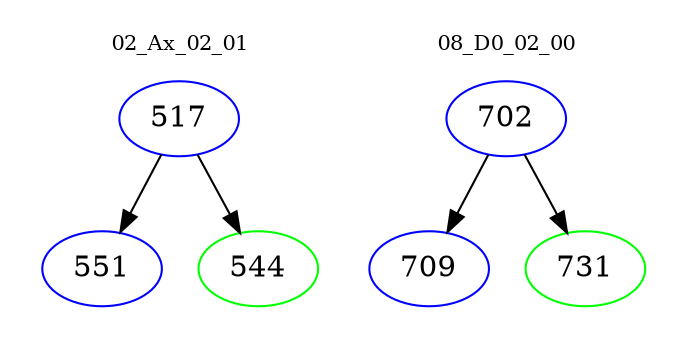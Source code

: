 digraph{
subgraph cluster_0 {
color = white
label = "02_Ax_02_01";
fontsize=10;
T0_517 [label="517", color="blue"]
T0_517 -> T0_551 [color="black"]
T0_551 [label="551", color="blue"]
T0_517 -> T0_544 [color="black"]
T0_544 [label="544", color="green"]
}
subgraph cluster_1 {
color = white
label = "08_D0_02_00";
fontsize=10;
T1_702 [label="702", color="blue"]
T1_702 -> T1_709 [color="black"]
T1_709 [label="709", color="blue"]
T1_702 -> T1_731 [color="black"]
T1_731 [label="731", color="green"]
}
}
